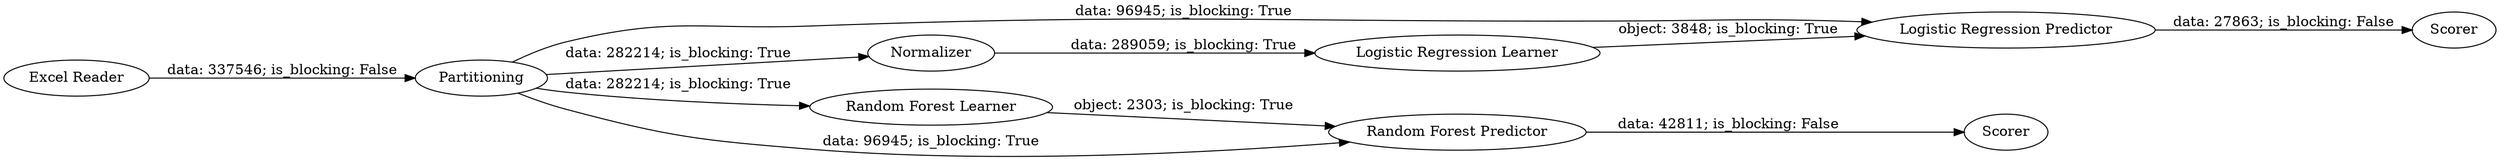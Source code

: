 digraph {
	"-7820547475917820328_5" [label=Normalizer]
	"-7820547475917820328_6" [label="Random Forest Predictor"]
	"-7820547475917820328_4" [label="Random Forest Learner"]
	"-7820547475917820328_8" [label=Scorer]
	"-7820547475917820328_7" [label="Logistic Regression Predictor"]
	"-7820547475917820328_2" [label=Partitioning]
	"-7820547475917820328_9" [label=Scorer]
	"-7820547475917820328_3" [label="Logistic Regression Learner"]
	"-7820547475917820328_1" [label="Excel Reader"]
	"-7820547475917820328_2" -> "-7820547475917820328_6" [label="data: 96945; is_blocking: True"]
	"-7820547475917820328_2" -> "-7820547475917820328_4" [label="data: 282214; is_blocking: True"]
	"-7820547475917820328_2" -> "-7820547475917820328_5" [label="data: 282214; is_blocking: True"]
	"-7820547475917820328_6" -> "-7820547475917820328_8" [label="data: 42811; is_blocking: False"]
	"-7820547475917820328_3" -> "-7820547475917820328_7" [label="object: 3848; is_blocking: True"]
	"-7820547475917820328_2" -> "-7820547475917820328_7" [label="data: 96945; is_blocking: True"]
	"-7820547475917820328_5" -> "-7820547475917820328_3" [label="data: 289059; is_blocking: True"]
	"-7820547475917820328_4" -> "-7820547475917820328_6" [label="object: 2303; is_blocking: True"]
	"-7820547475917820328_7" -> "-7820547475917820328_9" [label="data: 27863; is_blocking: False"]
	"-7820547475917820328_1" -> "-7820547475917820328_2" [label="data: 337546; is_blocking: False"]
	rankdir=LR
}
